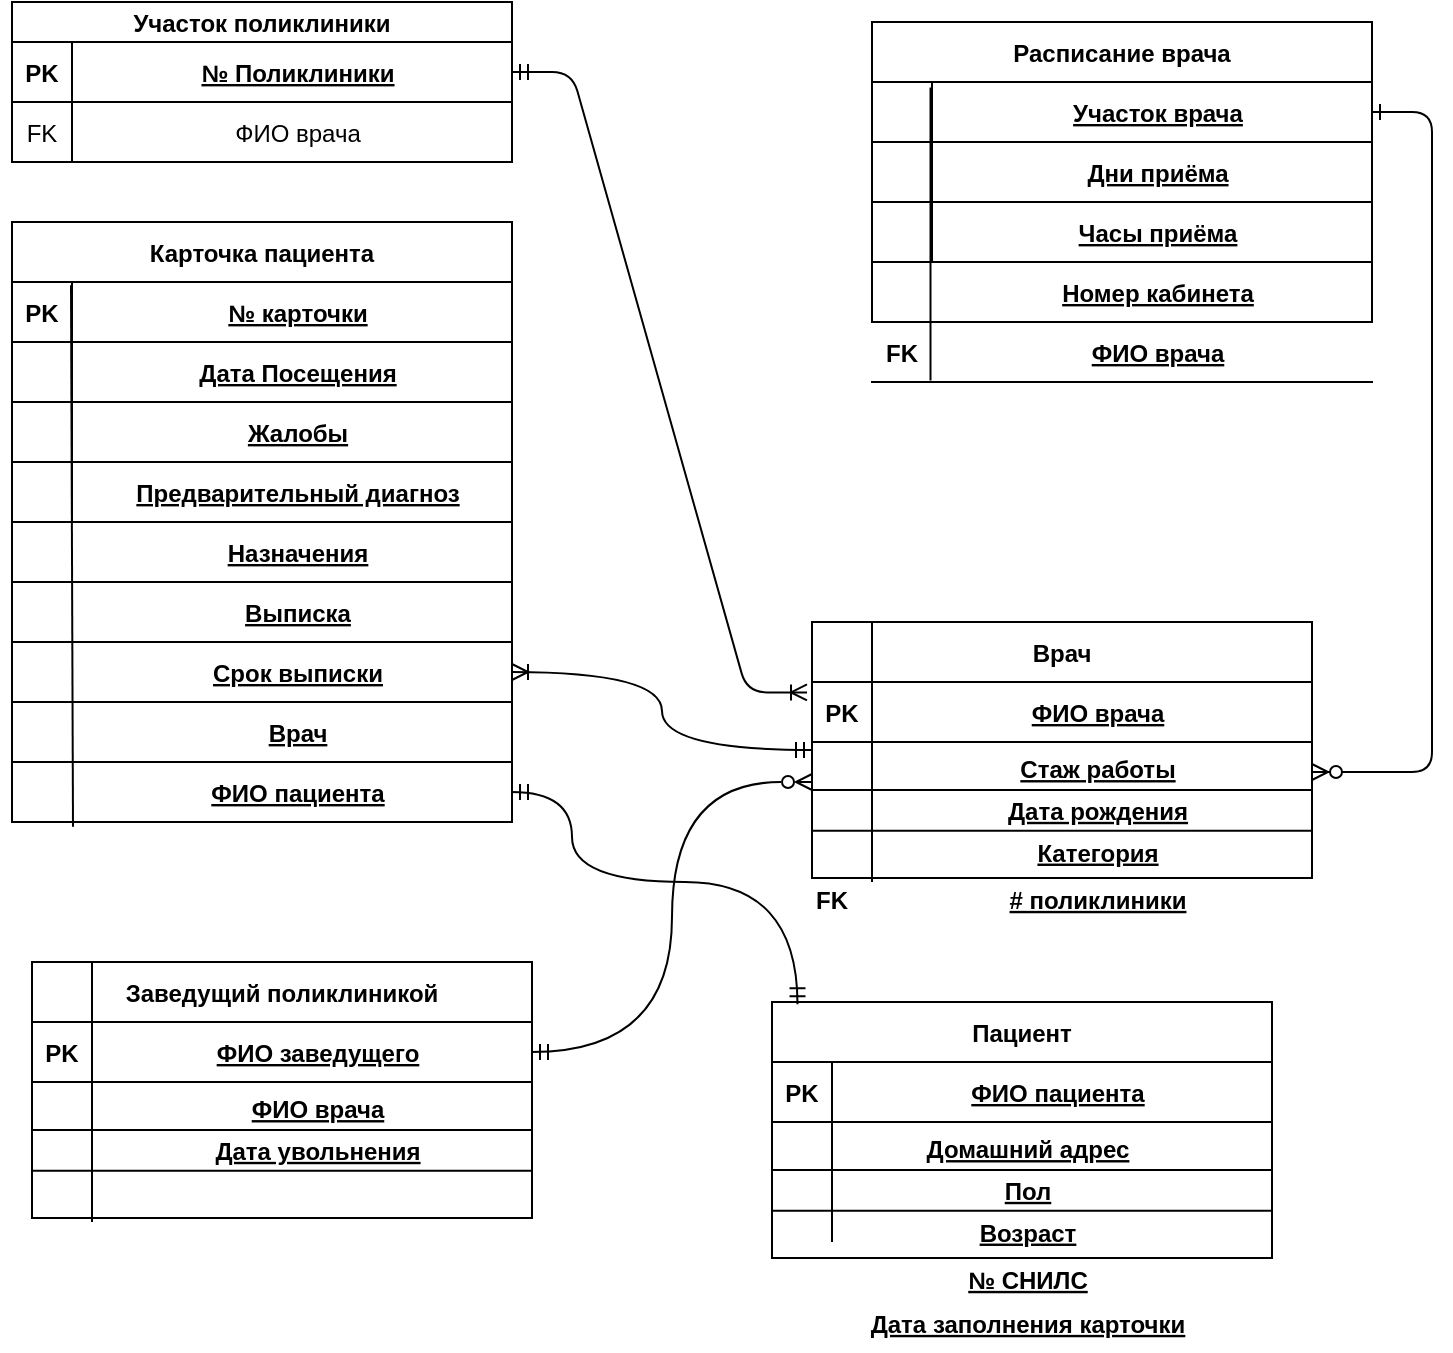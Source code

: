 <mxfile version="22.0.0" type="device">
  <diagram id="R2lEEEUBdFMjLlhIrx00" name="Page-1">
    <mxGraphModel dx="1050" dy="542" grid="1" gridSize="10" guides="1" tooltips="1" connect="1" arrows="1" fold="1" page="1" pageScale="1" pageWidth="850" pageHeight="1100" math="0" shadow="0" extFonts="Permanent Marker^https://fonts.googleapis.com/css?family=Permanent+Marker">
      <root>
        <mxCell id="0" />
        <mxCell id="1" parent="0" />
        <mxCell id="C-vyLk0tnHw3VtMMgP7b-1" value="" style="edgeStyle=entityRelationEdgeStyle;endArrow=ERoneToMany;startArrow=ERmandOne;endFill=0;startFill=0;entryX=-0.01;entryY=0.173;entryDx=0;entryDy=0;entryPerimeter=0;" parent="1" source="C-vyLk0tnHw3VtMMgP7b-24" target="C-vyLk0tnHw3VtMMgP7b-14" edge="1">
          <mxGeometry width="100" height="100" relative="1" as="geometry">
            <mxPoint x="340" y="720" as="sourcePoint" />
            <mxPoint x="440" y="620" as="targetPoint" />
          </mxGeometry>
        </mxCell>
        <mxCell id="C-vyLk0tnHw3VtMMgP7b-12" value="" style="edgeStyle=entityRelationEdgeStyle;endArrow=ERzeroToMany;startArrow=ERone;endFill=1;startFill=0;" parent="1" source="C-vyLk0tnHw3VtMMgP7b-3" target="C-vyLk0tnHw3VtMMgP7b-17" edge="1">
          <mxGeometry width="100" height="100" relative="1" as="geometry">
            <mxPoint x="400" y="180" as="sourcePoint" />
            <mxPoint x="460" y="205" as="targetPoint" />
          </mxGeometry>
        </mxCell>
        <mxCell id="C-vyLk0tnHw3VtMMgP7b-23" value="Участок поликлиники" style="shape=table;startSize=20;container=1;collapsible=1;childLayout=tableLayout;fixedRows=1;rowLines=0;fontStyle=1;align=center;resizeLast=1;" parent="1" vertex="1">
          <mxGeometry x="50" y="40" width="250" height="80" as="geometry" />
        </mxCell>
        <mxCell id="C-vyLk0tnHw3VtMMgP7b-24" value="" style="shape=partialRectangle;collapsible=0;dropTarget=0;pointerEvents=0;fillColor=none;points=[[0,0.5],[1,0.5]];portConstraint=eastwest;top=0;left=0;right=0;bottom=1;" parent="C-vyLk0tnHw3VtMMgP7b-23" vertex="1">
          <mxGeometry y="20" width="250" height="30" as="geometry" />
        </mxCell>
        <mxCell id="C-vyLk0tnHw3VtMMgP7b-25" value="PK" style="shape=partialRectangle;overflow=hidden;connectable=0;fillColor=none;top=0;left=0;bottom=0;right=0;fontStyle=1;" parent="C-vyLk0tnHw3VtMMgP7b-24" vertex="1">
          <mxGeometry width="30" height="30" as="geometry">
            <mxRectangle width="30" height="30" as="alternateBounds" />
          </mxGeometry>
        </mxCell>
        <mxCell id="C-vyLk0tnHw3VtMMgP7b-26" value="№ Поликлиники" style="shape=partialRectangle;overflow=hidden;connectable=0;fillColor=none;top=0;left=0;bottom=0;right=0;align=center;spacingLeft=6;fontStyle=5;" parent="C-vyLk0tnHw3VtMMgP7b-24" vertex="1">
          <mxGeometry x="30" width="220" height="30" as="geometry">
            <mxRectangle width="220" height="30" as="alternateBounds" />
          </mxGeometry>
        </mxCell>
        <mxCell id="C-vyLk0tnHw3VtMMgP7b-27" value="" style="shape=partialRectangle;collapsible=0;dropTarget=0;pointerEvents=0;fillColor=none;points=[[0,0.5],[1,0.5]];portConstraint=eastwest;top=0;left=0;right=0;bottom=0;" parent="C-vyLk0tnHw3VtMMgP7b-23" vertex="1">
          <mxGeometry y="50" width="250" height="30" as="geometry" />
        </mxCell>
        <mxCell id="C-vyLk0tnHw3VtMMgP7b-28" value="FK" style="shape=partialRectangle;overflow=hidden;connectable=0;fillColor=none;top=0;left=0;bottom=0;right=0;" parent="C-vyLk0tnHw3VtMMgP7b-27" vertex="1">
          <mxGeometry width="30" height="30" as="geometry">
            <mxRectangle width="30" height="30" as="alternateBounds" />
          </mxGeometry>
        </mxCell>
        <mxCell id="C-vyLk0tnHw3VtMMgP7b-29" value="ФИО врача" style="shape=partialRectangle;overflow=hidden;connectable=0;fillColor=none;top=0;left=0;bottom=0;right=0;align=center;spacingLeft=6;" parent="C-vyLk0tnHw3VtMMgP7b-27" vertex="1">
          <mxGeometry x="30" width="220" height="30" as="geometry">
            <mxRectangle width="220" height="30" as="alternateBounds" />
          </mxGeometry>
        </mxCell>
        <mxCell id="BYQUXF2dgdxvXV2nVjLv-58" value="" style="group" vertex="1" connectable="0" parent="1">
          <mxGeometry x="50" y="150" width="260" height="530" as="geometry" />
        </mxCell>
        <mxCell id="BYQUXF2dgdxvXV2nVjLv-115" value="" style="group" vertex="1" connectable="0" parent="BYQUXF2dgdxvXV2nVjLv-58">
          <mxGeometry x="10" y="370" width="250" height="160" as="geometry" />
        </mxCell>
        <mxCell id="BYQUXF2dgdxvXV2nVjLv-116" value="" style="group" vertex="1" connectable="0" parent="BYQUXF2dgdxvXV2nVjLv-115">
          <mxGeometry width="250" height="160" as="geometry" />
        </mxCell>
        <mxCell id="BYQUXF2dgdxvXV2nVjLv-117" value="Заведущий поликлиникой" style="shape=table;startSize=30;container=1;collapsible=1;childLayout=tableLayout;fixedRows=1;rowLines=0;fontStyle=1;align=center;resizeLast=1;" vertex="1" parent="BYQUXF2dgdxvXV2nVjLv-116">
          <mxGeometry width="250" height="128" as="geometry" />
        </mxCell>
        <mxCell id="BYQUXF2dgdxvXV2nVjLv-118" value="" style="shape=partialRectangle;collapsible=0;dropTarget=0;pointerEvents=0;fillColor=none;points=[[0,0.5],[1,0.5]];portConstraint=eastwest;top=0;left=0;right=0;bottom=1;" vertex="1" parent="BYQUXF2dgdxvXV2nVjLv-117">
          <mxGeometry y="30" width="250" height="30" as="geometry" />
        </mxCell>
        <mxCell id="BYQUXF2dgdxvXV2nVjLv-119" value="PK" style="shape=partialRectangle;overflow=hidden;connectable=0;fillColor=none;top=0;left=0;bottom=0;right=0;fontStyle=1;" vertex="1" parent="BYQUXF2dgdxvXV2nVjLv-118">
          <mxGeometry width="30" height="30" as="geometry">
            <mxRectangle width="30" height="30" as="alternateBounds" />
          </mxGeometry>
        </mxCell>
        <mxCell id="BYQUXF2dgdxvXV2nVjLv-120" value="ФИО заведущего" style="shape=partialRectangle;overflow=hidden;connectable=0;fillColor=none;top=0;left=0;bottom=0;right=0;align=center;spacingLeft=6;fontStyle=5;" vertex="1" parent="BYQUXF2dgdxvXV2nVjLv-118">
          <mxGeometry x="30" width="220" height="30" as="geometry">
            <mxRectangle width="220" height="30" as="alternateBounds" />
          </mxGeometry>
        </mxCell>
        <mxCell id="BYQUXF2dgdxvXV2nVjLv-121" value="" style="shape=partialRectangle;collapsible=0;dropTarget=0;pointerEvents=0;fillColor=none;points=[[0,0.5],[1,0.5]];portConstraint=eastwest;top=0;left=0;right=0;bottom=0;" vertex="1" parent="BYQUXF2dgdxvXV2nVjLv-117">
          <mxGeometry y="60" width="250" height="30" as="geometry" />
        </mxCell>
        <mxCell id="BYQUXF2dgdxvXV2nVjLv-122" value="" style="shape=partialRectangle;overflow=hidden;connectable=0;fillColor=none;top=0;left=0;bottom=0;right=0;" vertex="1" parent="BYQUXF2dgdxvXV2nVjLv-121">
          <mxGeometry width="30" height="30" as="geometry">
            <mxRectangle width="30" height="30" as="alternateBounds" />
          </mxGeometry>
        </mxCell>
        <mxCell id="BYQUXF2dgdxvXV2nVjLv-123" value="" style="shape=partialRectangle;overflow=hidden;connectable=0;fillColor=none;top=0;left=0;bottom=0;right=0;align=left;spacingLeft=6;" vertex="1" parent="BYQUXF2dgdxvXV2nVjLv-121">
          <mxGeometry x="30" width="220" height="30" as="geometry">
            <mxRectangle width="220" height="30" as="alternateBounds" />
          </mxGeometry>
        </mxCell>
        <mxCell id="BYQUXF2dgdxvXV2nVjLv-124" value="" style="shape=partialRectangle;collapsible=0;dropTarget=0;pointerEvents=0;fillColor=none;points=[[0,0.5],[1,0.5]];portConstraint=eastwest;top=0;left=0;right=0;bottom=0;" vertex="1" parent="BYQUXF2dgdxvXV2nVjLv-117">
          <mxGeometry y="90" width="250" height="30" as="geometry" />
        </mxCell>
        <mxCell id="BYQUXF2dgdxvXV2nVjLv-125" value="" style="shape=partialRectangle;overflow=hidden;connectable=0;fillColor=none;top=0;left=0;bottom=0;right=0;" vertex="1" parent="BYQUXF2dgdxvXV2nVjLv-124">
          <mxGeometry width="30" height="30" as="geometry">
            <mxRectangle width="30" height="30" as="alternateBounds" />
          </mxGeometry>
        </mxCell>
        <mxCell id="BYQUXF2dgdxvXV2nVjLv-126" value="" style="shape=partialRectangle;overflow=hidden;connectable=0;fillColor=none;top=0;left=0;bottom=0;right=0;align=left;spacingLeft=6;" vertex="1" parent="BYQUXF2dgdxvXV2nVjLv-124">
          <mxGeometry x="30" width="220" height="30" as="geometry">
            <mxRectangle width="220" height="30" as="alternateBounds" />
          </mxGeometry>
        </mxCell>
        <mxCell id="BYQUXF2dgdxvXV2nVjLv-127" value="" style="shape=partialRectangle;collapsible=0;dropTarget=0;pointerEvents=0;fillColor=none;points=[[0,0.5],[1,0.5]];portConstraint=eastwest;top=0;left=0;right=0;bottom=1;" vertex="1" parent="BYQUXF2dgdxvXV2nVjLv-116">
          <mxGeometry y="62.609" width="250" height="21.333" as="geometry" />
        </mxCell>
        <mxCell id="BYQUXF2dgdxvXV2nVjLv-128" value="" style="shape=partialRectangle;overflow=hidden;connectable=0;fillColor=none;top=0;left=0;bottom=0;right=0;fontStyle=1;" vertex="1" parent="BYQUXF2dgdxvXV2nVjLv-127">
          <mxGeometry width="30" height="21.333" as="geometry">
            <mxRectangle width="30" height="30" as="alternateBounds" />
          </mxGeometry>
        </mxCell>
        <mxCell id="BYQUXF2dgdxvXV2nVjLv-129" value="ФИО врача" style="shape=partialRectangle;overflow=hidden;connectable=0;fillColor=none;top=0;left=0;bottom=0;right=0;align=center;spacingLeft=6;fontStyle=5;" vertex="1" parent="BYQUXF2dgdxvXV2nVjLv-127">
          <mxGeometry x="30" width="220" height="20.87" as="geometry">
            <mxRectangle width="220" height="30" as="alternateBounds" />
          </mxGeometry>
        </mxCell>
        <mxCell id="BYQUXF2dgdxvXV2nVjLv-131" value="" style="shape=partialRectangle;collapsible=0;dropTarget=0;pointerEvents=0;fillColor=none;points=[[0,0.5],[1,0.5]];portConstraint=eastwest;top=0;left=0;right=0;bottom=1;" vertex="1" parent="BYQUXF2dgdxvXV2nVjLv-116">
          <mxGeometry y="83.478" width="250" height="20.87" as="geometry" />
        </mxCell>
        <mxCell id="BYQUXF2dgdxvXV2nVjLv-132" value="" style="shape=partialRectangle;overflow=hidden;connectable=0;fillColor=none;top=0;left=0;bottom=0;right=0;fontStyle=1;" vertex="1" parent="BYQUXF2dgdxvXV2nVjLv-131">
          <mxGeometry width="30" height="20.87" as="geometry">
            <mxRectangle width="30" height="30" as="alternateBounds" />
          </mxGeometry>
        </mxCell>
        <mxCell id="BYQUXF2dgdxvXV2nVjLv-133" value="Дата увольнения" style="shape=partialRectangle;overflow=hidden;connectable=0;fillColor=none;top=0;left=0;bottom=0;right=0;align=center;spacingLeft=6;fontStyle=5;" vertex="1" parent="BYQUXF2dgdxvXV2nVjLv-131">
          <mxGeometry x="30" width="220" height="20.87" as="geometry">
            <mxRectangle width="220" height="30" as="alternateBounds" />
          </mxGeometry>
        </mxCell>
        <mxCell id="BYQUXF2dgdxvXV2nVjLv-134" value="" style="shape=partialRectangle;overflow=hidden;connectable=0;fillColor=none;top=0;left=0;bottom=0;right=0;fontStyle=1;" vertex="1" parent="BYQUXF2dgdxvXV2nVjLv-116">
          <mxGeometry y="107.13" width="20" height="20.87" as="geometry">
            <mxRectangle width="30" height="30" as="alternateBounds" />
          </mxGeometry>
        </mxCell>
        <mxCell id="BYQUXF2dgdxvXV2nVjLv-135" value="" style="endArrow=none;html=1;rounded=0;fontFamily=Helvetica;fontSize=12;fontColor=default;" edge="1" parent="BYQUXF2dgdxvXV2nVjLv-115">
          <mxGeometry width="50" height="50" relative="1" as="geometry">
            <mxPoint x="30" y="130" as="sourcePoint" />
            <mxPoint x="30" as="targetPoint" />
          </mxGeometry>
        </mxCell>
        <mxCell id="BYQUXF2dgdxvXV2nVjLv-177" value="" style="group" vertex="1" connectable="0" parent="BYQUXF2dgdxvXV2nVjLv-58">
          <mxGeometry width="250" height="300" as="geometry" />
        </mxCell>
        <mxCell id="BYQUXF2dgdxvXV2nVjLv-1" value="Карточка пациента" style="shape=table;startSize=30;container=1;collapsible=1;childLayout=tableLayout;fixedRows=1;rowLines=0;fontStyle=1;align=center;resizeLast=1;" vertex="1" parent="BYQUXF2dgdxvXV2nVjLv-177">
          <mxGeometry width="250" height="300" as="geometry" />
        </mxCell>
        <mxCell id="BYQUXF2dgdxvXV2nVjLv-2" value="" style="shape=partialRectangle;collapsible=0;dropTarget=0;pointerEvents=0;fillColor=none;points=[[0,0.5],[1,0.5]];portConstraint=eastwest;top=0;left=0;right=0;bottom=1;" vertex="1" parent="BYQUXF2dgdxvXV2nVjLv-1">
          <mxGeometry y="30" width="250" height="30" as="geometry" />
        </mxCell>
        <mxCell id="BYQUXF2dgdxvXV2nVjLv-3" value="PK" style="shape=partialRectangle;overflow=hidden;connectable=0;fillColor=none;top=0;left=0;bottom=0;right=0;fontStyle=1;" vertex="1" parent="BYQUXF2dgdxvXV2nVjLv-2">
          <mxGeometry width="30" height="30" as="geometry">
            <mxRectangle width="30" height="30" as="alternateBounds" />
          </mxGeometry>
        </mxCell>
        <mxCell id="BYQUXF2dgdxvXV2nVjLv-4" value="№ карточки" style="shape=partialRectangle;overflow=hidden;connectable=0;fillColor=none;top=0;left=0;bottom=0;right=0;align=center;spacingLeft=6;fontStyle=5;" vertex="1" parent="BYQUXF2dgdxvXV2nVjLv-2">
          <mxGeometry x="30" width="220" height="30" as="geometry">
            <mxRectangle width="220" height="30" as="alternateBounds" />
          </mxGeometry>
        </mxCell>
        <mxCell id="BYQUXF2dgdxvXV2nVjLv-5" value="" style="shape=partialRectangle;collapsible=0;dropTarget=0;pointerEvents=0;fillColor=none;points=[[0,0.5],[1,0.5]];portConstraint=eastwest;top=0;left=0;right=0;bottom=0;" vertex="1" parent="BYQUXF2dgdxvXV2nVjLv-1">
          <mxGeometry y="60" width="250" height="30" as="geometry" />
        </mxCell>
        <mxCell id="BYQUXF2dgdxvXV2nVjLv-6" value="" style="shape=partialRectangle;overflow=hidden;connectable=0;fillColor=none;top=0;left=0;bottom=0;right=0;" vertex="1" parent="BYQUXF2dgdxvXV2nVjLv-5">
          <mxGeometry width="30" height="30" as="geometry">
            <mxRectangle width="30" height="30" as="alternateBounds" />
          </mxGeometry>
        </mxCell>
        <mxCell id="BYQUXF2dgdxvXV2nVjLv-7" value="" style="shape=partialRectangle;overflow=hidden;connectable=0;fillColor=none;top=0;left=0;bottom=0;right=0;align=left;spacingLeft=6;" vertex="1" parent="BYQUXF2dgdxvXV2nVjLv-5">
          <mxGeometry x="30" width="220" height="30" as="geometry">
            <mxRectangle width="220" height="30" as="alternateBounds" />
          </mxGeometry>
        </mxCell>
        <mxCell id="BYQUXF2dgdxvXV2nVjLv-111" value="" style="shape=partialRectangle;collapsible=0;dropTarget=0;pointerEvents=0;fillColor=none;points=[[0,0.5],[1,0.5]];portConstraint=eastwest;top=0;left=0;right=0;bottom=0;" vertex="1" parent="BYQUXF2dgdxvXV2nVjLv-1">
          <mxGeometry y="90" width="250" height="30" as="geometry" />
        </mxCell>
        <mxCell id="BYQUXF2dgdxvXV2nVjLv-112" value="" style="shape=partialRectangle;overflow=hidden;connectable=0;fillColor=none;top=0;left=0;bottom=0;right=0;" vertex="1" parent="BYQUXF2dgdxvXV2nVjLv-111">
          <mxGeometry width="30" height="30" as="geometry">
            <mxRectangle width="30" height="30" as="alternateBounds" />
          </mxGeometry>
        </mxCell>
        <mxCell id="BYQUXF2dgdxvXV2nVjLv-113" value="" style="shape=partialRectangle;overflow=hidden;connectable=0;fillColor=none;top=0;left=0;bottom=0;right=0;align=left;spacingLeft=6;" vertex="1" parent="BYQUXF2dgdxvXV2nVjLv-111">
          <mxGeometry x="30" width="220" height="30" as="geometry">
            <mxRectangle width="220" height="30" as="alternateBounds" />
          </mxGeometry>
        </mxCell>
        <mxCell id="BYQUXF2dgdxvXV2nVjLv-8" value="" style="shape=partialRectangle;collapsible=0;dropTarget=0;pointerEvents=0;fillColor=none;points=[[0,0.5],[1,0.5]];portConstraint=eastwest;top=0;left=0;right=0;bottom=0;" vertex="1" parent="BYQUXF2dgdxvXV2nVjLv-1">
          <mxGeometry y="120" width="250" height="30" as="geometry" />
        </mxCell>
        <mxCell id="BYQUXF2dgdxvXV2nVjLv-9" value="" style="shape=partialRectangle;overflow=hidden;connectable=0;fillColor=none;top=0;left=0;bottom=0;right=0;" vertex="1" parent="BYQUXF2dgdxvXV2nVjLv-8">
          <mxGeometry width="30" height="30" as="geometry">
            <mxRectangle width="30" height="30" as="alternateBounds" />
          </mxGeometry>
        </mxCell>
        <mxCell id="BYQUXF2dgdxvXV2nVjLv-10" value="" style="shape=partialRectangle;overflow=hidden;connectable=0;fillColor=none;top=0;left=0;bottom=0;right=0;align=left;spacingLeft=6;" vertex="1" parent="BYQUXF2dgdxvXV2nVjLv-8">
          <mxGeometry x="30" width="220" height="30" as="geometry">
            <mxRectangle width="220" height="30" as="alternateBounds" />
          </mxGeometry>
        </mxCell>
        <mxCell id="BYQUXF2dgdxvXV2nVjLv-13" value="" style="shape=partialRectangle;collapsible=0;dropTarget=0;pointerEvents=0;fillColor=none;points=[[0,0.5],[1,0.5]];portConstraint=eastwest;top=0;left=0;right=0;bottom=1;" vertex="1" parent="BYQUXF2dgdxvXV2nVjLv-177">
          <mxGeometry y="60" width="250" height="30" as="geometry" />
        </mxCell>
        <mxCell id="BYQUXF2dgdxvXV2nVjLv-14" value="" style="shape=partialRectangle;overflow=hidden;connectable=0;fillColor=none;top=0;left=0;bottom=0;right=0;fontStyle=1;" vertex="1" parent="BYQUXF2dgdxvXV2nVjLv-13">
          <mxGeometry width="30" height="30" as="geometry">
            <mxRectangle width="30" height="30" as="alternateBounds" />
          </mxGeometry>
        </mxCell>
        <mxCell id="BYQUXF2dgdxvXV2nVjLv-15" value="Дата Посещения" style="shape=partialRectangle;overflow=hidden;connectable=0;fillColor=none;top=0;left=0;bottom=0;right=0;align=center;spacingLeft=6;fontStyle=5;" vertex="1" parent="BYQUXF2dgdxvXV2nVjLv-13">
          <mxGeometry x="30" width="220" height="30" as="geometry">
            <mxRectangle width="220" height="30" as="alternateBounds" />
          </mxGeometry>
        </mxCell>
        <mxCell id="BYQUXF2dgdxvXV2nVjLv-16" value="" style="shape=partialRectangle;collapsible=0;dropTarget=0;pointerEvents=0;fillColor=none;points=[[0,0.5],[1,0.5]];portConstraint=eastwest;top=0;left=0;right=0;bottom=1;" vertex="1" parent="BYQUXF2dgdxvXV2nVjLv-177">
          <mxGeometry y="90" width="250" height="30" as="geometry" />
        </mxCell>
        <mxCell id="BYQUXF2dgdxvXV2nVjLv-17" value="" style="shape=partialRectangle;overflow=hidden;connectable=0;fillColor=none;top=0;left=0;bottom=0;right=0;fontStyle=1;" vertex="1" parent="BYQUXF2dgdxvXV2nVjLv-16">
          <mxGeometry width="30" height="30" as="geometry">
            <mxRectangle width="30" height="30" as="alternateBounds" />
          </mxGeometry>
        </mxCell>
        <mxCell id="BYQUXF2dgdxvXV2nVjLv-18" value="Жалобы" style="shape=partialRectangle;overflow=hidden;connectable=0;fillColor=none;top=0;left=0;bottom=0;right=0;align=center;spacingLeft=6;fontStyle=5;" vertex="1" parent="BYQUXF2dgdxvXV2nVjLv-16">
          <mxGeometry x="30" width="220" height="30" as="geometry">
            <mxRectangle width="220" height="30" as="alternateBounds" />
          </mxGeometry>
        </mxCell>
        <mxCell id="BYQUXF2dgdxvXV2nVjLv-19" value="" style="shape=partialRectangle;collapsible=0;dropTarget=0;pointerEvents=0;fillColor=none;points=[[0,0.5],[1,0.5]];portConstraint=eastwest;top=0;left=0;right=0;bottom=1;" vertex="1" parent="BYQUXF2dgdxvXV2nVjLv-177">
          <mxGeometry y="120" width="250" height="30" as="geometry" />
        </mxCell>
        <mxCell id="BYQUXF2dgdxvXV2nVjLv-20" value="" style="shape=partialRectangle;overflow=hidden;connectable=0;fillColor=none;top=0;left=0;bottom=0;right=0;fontStyle=1;shadow=0;strokeWidth=12;noLabel=0;perimeterSpacing=6;" vertex="1" parent="BYQUXF2dgdxvXV2nVjLv-19">
          <mxGeometry width="30" height="30" as="geometry">
            <mxRectangle width="30" height="30" as="alternateBounds" />
          </mxGeometry>
        </mxCell>
        <mxCell id="BYQUXF2dgdxvXV2nVjLv-21" value="Предварительный диагноз" style="shape=partialRectangle;overflow=hidden;connectable=0;fillColor=none;top=0;left=0;bottom=0;right=0;align=center;spacingLeft=6;fontStyle=5;" vertex="1" parent="BYQUXF2dgdxvXV2nVjLv-19">
          <mxGeometry x="30" width="220" height="30" as="geometry">
            <mxRectangle width="220" height="30" as="alternateBounds" />
          </mxGeometry>
        </mxCell>
        <mxCell id="BYQUXF2dgdxvXV2nVjLv-22" value="" style="shape=partialRectangle;collapsible=0;dropTarget=0;pointerEvents=0;fillColor=none;points=[[0,0.5],[1,0.5]];portConstraint=eastwest;top=0;left=0;right=0;bottom=1;" vertex="1" parent="BYQUXF2dgdxvXV2nVjLv-177">
          <mxGeometry y="150" width="250" height="30" as="geometry" />
        </mxCell>
        <mxCell id="BYQUXF2dgdxvXV2nVjLv-23" value="" style="shape=partialRectangle;overflow=hidden;connectable=0;fillColor=none;top=0;left=0;bottom=0;right=0;fontStyle=1;" vertex="1" parent="BYQUXF2dgdxvXV2nVjLv-22">
          <mxGeometry width="30" height="30" as="geometry">
            <mxRectangle width="30" height="30" as="alternateBounds" />
          </mxGeometry>
        </mxCell>
        <mxCell id="BYQUXF2dgdxvXV2nVjLv-24" value="Назначения" style="shape=partialRectangle;overflow=hidden;connectable=0;fillColor=none;top=0;left=0;bottom=0;right=0;align=center;spacingLeft=6;fontStyle=5;" vertex="1" parent="BYQUXF2dgdxvXV2nVjLv-22">
          <mxGeometry x="30" width="220" height="30" as="geometry">
            <mxRectangle width="220" height="30" as="alternateBounds" />
          </mxGeometry>
        </mxCell>
        <mxCell id="BYQUXF2dgdxvXV2nVjLv-25" value="" style="shape=partialRectangle;collapsible=0;dropTarget=0;pointerEvents=0;fillColor=none;points=[[0,0.5],[1,0.5]];portConstraint=eastwest;top=0;left=0;right=0;bottom=1;" vertex="1" parent="BYQUXF2dgdxvXV2nVjLv-177">
          <mxGeometry y="180" width="250" height="30" as="geometry" />
        </mxCell>
        <mxCell id="BYQUXF2dgdxvXV2nVjLv-26" value="" style="shape=partialRectangle;overflow=hidden;connectable=0;fillColor=none;top=0;left=0;bottom=0;right=0;fontStyle=1;" vertex="1" parent="BYQUXF2dgdxvXV2nVjLv-25">
          <mxGeometry width="30" height="30" as="geometry">
            <mxRectangle width="30" height="30" as="alternateBounds" />
          </mxGeometry>
        </mxCell>
        <mxCell id="BYQUXF2dgdxvXV2nVjLv-27" value="Выписка" style="shape=partialRectangle;overflow=hidden;connectable=0;fillColor=none;top=0;left=0;bottom=0;right=0;align=center;spacingLeft=6;fontStyle=5;" vertex="1" parent="BYQUXF2dgdxvXV2nVjLv-25">
          <mxGeometry x="30" width="220" height="30" as="geometry">
            <mxRectangle width="220" height="30" as="alternateBounds" />
          </mxGeometry>
        </mxCell>
        <mxCell id="BYQUXF2dgdxvXV2nVjLv-28" value="" style="shape=partialRectangle;collapsible=0;dropTarget=0;pointerEvents=0;fillColor=none;points=[[0,0.5],[1,0.5]];portConstraint=eastwest;top=0;left=0;right=0;bottom=1;" vertex="1" parent="BYQUXF2dgdxvXV2nVjLv-177">
          <mxGeometry y="210" width="250" height="30" as="geometry" />
        </mxCell>
        <mxCell id="BYQUXF2dgdxvXV2nVjLv-29" value="" style="shape=partialRectangle;overflow=hidden;connectable=0;fillColor=none;top=0;left=0;bottom=0;right=0;fontStyle=1;" vertex="1" parent="BYQUXF2dgdxvXV2nVjLv-28">
          <mxGeometry width="30" height="30" as="geometry">
            <mxRectangle width="30" height="30" as="alternateBounds" />
          </mxGeometry>
        </mxCell>
        <mxCell id="BYQUXF2dgdxvXV2nVjLv-30" value="Срок выписки" style="shape=partialRectangle;overflow=hidden;connectable=0;fillColor=none;top=0;left=0;bottom=0;right=0;align=center;spacingLeft=6;fontStyle=5;" vertex="1" parent="BYQUXF2dgdxvXV2nVjLv-28">
          <mxGeometry x="30" width="220" height="30" as="geometry">
            <mxRectangle width="220" height="30" as="alternateBounds" />
          </mxGeometry>
        </mxCell>
        <mxCell id="BYQUXF2dgdxvXV2nVjLv-31" value="" style="shape=partialRectangle;collapsible=0;dropTarget=0;pointerEvents=0;fillColor=none;points=[[0,0.5],[1,0.5]];portConstraint=eastwest;top=0;left=0;right=0;bottom=1;" vertex="1" parent="BYQUXF2dgdxvXV2nVjLv-177">
          <mxGeometry y="240" width="250" height="30" as="geometry" />
        </mxCell>
        <mxCell id="BYQUXF2dgdxvXV2nVjLv-32" value="" style="shape=partialRectangle;overflow=hidden;connectable=0;fillColor=none;top=0;left=0;bottom=0;right=0;fontStyle=1;" vertex="1" parent="BYQUXF2dgdxvXV2nVjLv-31">
          <mxGeometry width="30" height="30" as="geometry">
            <mxRectangle width="30" height="30" as="alternateBounds" />
          </mxGeometry>
        </mxCell>
        <mxCell id="BYQUXF2dgdxvXV2nVjLv-33" value="Врач" style="shape=partialRectangle;overflow=hidden;connectable=0;fillColor=none;top=0;left=0;bottom=0;right=0;align=center;spacingLeft=6;fontStyle=5;" vertex="1" parent="BYQUXF2dgdxvXV2nVjLv-31">
          <mxGeometry x="30" width="220" height="30" as="geometry">
            <mxRectangle width="220" height="30" as="alternateBounds" />
          </mxGeometry>
        </mxCell>
        <mxCell id="BYQUXF2dgdxvXV2nVjLv-36" value="" style="endArrow=none;html=1;rounded=0;fontFamily=Helvetica;fontSize=12;fontColor=default;entryX=0.118;entryY=0.053;entryDx=0;entryDy=0;entryPerimeter=0;exitX=0.122;exitY=1.08;exitDx=0;exitDy=0;exitPerimeter=0;" edge="1" parent="BYQUXF2dgdxvXV2nVjLv-177" source="BYQUXF2dgdxvXV2nVjLv-40" target="BYQUXF2dgdxvXV2nVjLv-2">
          <mxGeometry width="50" height="50" relative="1" as="geometry">
            <mxPoint x="31.25" y="451.59" as="sourcePoint" />
            <mxPoint x="370" y="30" as="targetPoint" />
          </mxGeometry>
        </mxCell>
        <mxCell id="BYQUXF2dgdxvXV2nVjLv-40" value="" style="shape=partialRectangle;collapsible=0;dropTarget=0;pointerEvents=0;fillColor=none;points=[[0,0.5],[1,0.5]];portConstraint=eastwest;top=0;left=0;right=0;bottom=1;" vertex="1" parent="BYQUXF2dgdxvXV2nVjLv-177">
          <mxGeometry y="270" width="250" height="30" as="geometry" />
        </mxCell>
        <mxCell id="BYQUXF2dgdxvXV2nVjLv-41" value="" style="shape=partialRectangle;overflow=hidden;connectable=0;fillColor=none;top=0;left=0;bottom=0;right=0;fontStyle=1;" vertex="1" parent="BYQUXF2dgdxvXV2nVjLv-40">
          <mxGeometry width="30" height="30" as="geometry">
            <mxRectangle width="30" height="30" as="alternateBounds" />
          </mxGeometry>
        </mxCell>
        <mxCell id="BYQUXF2dgdxvXV2nVjLv-42" value="ФИО пациента" style="shape=partialRectangle;overflow=hidden;connectable=0;fillColor=none;top=0;left=0;bottom=0;right=0;align=center;spacingLeft=6;fontStyle=5;" vertex="1" parent="BYQUXF2dgdxvXV2nVjLv-40">
          <mxGeometry x="30" width="220" height="30" as="geometry">
            <mxRectangle width="220" height="30" as="alternateBounds" />
          </mxGeometry>
        </mxCell>
        <mxCell id="BYQUXF2dgdxvXV2nVjLv-80" value="" style="group" vertex="1" connectable="0" parent="1">
          <mxGeometry x="450" y="350" width="250" height="160" as="geometry" />
        </mxCell>
        <mxCell id="BYQUXF2dgdxvXV2nVjLv-65" value="" style="group" vertex="1" connectable="0" parent="BYQUXF2dgdxvXV2nVjLv-80">
          <mxGeometry width="250" height="160" as="geometry" />
        </mxCell>
        <mxCell id="C-vyLk0tnHw3VtMMgP7b-13" value="Врач" style="shape=table;startSize=30;container=1;collapsible=1;childLayout=tableLayout;fixedRows=1;rowLines=0;fontStyle=1;align=center;resizeLast=1;" parent="BYQUXF2dgdxvXV2nVjLv-65" vertex="1">
          <mxGeometry width="250" height="128" as="geometry" />
        </mxCell>
        <mxCell id="C-vyLk0tnHw3VtMMgP7b-14" value="" style="shape=partialRectangle;collapsible=0;dropTarget=0;pointerEvents=0;fillColor=none;points=[[0,0.5],[1,0.5]];portConstraint=eastwest;top=0;left=0;right=0;bottom=1;" parent="C-vyLk0tnHw3VtMMgP7b-13" vertex="1">
          <mxGeometry y="30" width="250" height="30" as="geometry" />
        </mxCell>
        <mxCell id="C-vyLk0tnHw3VtMMgP7b-15" value="PK" style="shape=partialRectangle;overflow=hidden;connectable=0;fillColor=none;top=0;left=0;bottom=0;right=0;fontStyle=1;" parent="C-vyLk0tnHw3VtMMgP7b-14" vertex="1">
          <mxGeometry width="30" height="30" as="geometry">
            <mxRectangle width="30" height="30" as="alternateBounds" />
          </mxGeometry>
        </mxCell>
        <mxCell id="C-vyLk0tnHw3VtMMgP7b-16" value="ФИО врача" style="shape=partialRectangle;overflow=hidden;connectable=0;fillColor=none;top=0;left=0;bottom=0;right=0;align=center;spacingLeft=6;fontStyle=5;" parent="C-vyLk0tnHw3VtMMgP7b-14" vertex="1">
          <mxGeometry x="30" width="220" height="30" as="geometry">
            <mxRectangle width="220" height="30" as="alternateBounds" />
          </mxGeometry>
        </mxCell>
        <mxCell id="C-vyLk0tnHw3VtMMgP7b-17" value="" style="shape=partialRectangle;collapsible=0;dropTarget=0;pointerEvents=0;fillColor=none;points=[[0,0.5],[1,0.5]];portConstraint=eastwest;top=0;left=0;right=0;bottom=0;" parent="C-vyLk0tnHw3VtMMgP7b-13" vertex="1">
          <mxGeometry y="60" width="250" height="30" as="geometry" />
        </mxCell>
        <mxCell id="C-vyLk0tnHw3VtMMgP7b-18" value="" style="shape=partialRectangle;overflow=hidden;connectable=0;fillColor=none;top=0;left=0;bottom=0;right=0;" parent="C-vyLk0tnHw3VtMMgP7b-17" vertex="1">
          <mxGeometry width="30" height="30" as="geometry">
            <mxRectangle width="30" height="30" as="alternateBounds" />
          </mxGeometry>
        </mxCell>
        <mxCell id="C-vyLk0tnHw3VtMMgP7b-19" value="" style="shape=partialRectangle;overflow=hidden;connectable=0;fillColor=none;top=0;left=0;bottom=0;right=0;align=left;spacingLeft=6;" parent="C-vyLk0tnHw3VtMMgP7b-17" vertex="1">
          <mxGeometry x="30" width="220" height="30" as="geometry">
            <mxRectangle width="220" height="30" as="alternateBounds" />
          </mxGeometry>
        </mxCell>
        <mxCell id="C-vyLk0tnHw3VtMMgP7b-20" value="" style="shape=partialRectangle;collapsible=0;dropTarget=0;pointerEvents=0;fillColor=none;points=[[0,0.5],[1,0.5]];portConstraint=eastwest;top=0;left=0;right=0;bottom=0;" parent="C-vyLk0tnHw3VtMMgP7b-13" vertex="1">
          <mxGeometry y="90" width="250" height="30" as="geometry" />
        </mxCell>
        <mxCell id="C-vyLk0tnHw3VtMMgP7b-21" value="" style="shape=partialRectangle;overflow=hidden;connectable=0;fillColor=none;top=0;left=0;bottom=0;right=0;" parent="C-vyLk0tnHw3VtMMgP7b-20" vertex="1">
          <mxGeometry width="30" height="30" as="geometry">
            <mxRectangle width="30" height="30" as="alternateBounds" />
          </mxGeometry>
        </mxCell>
        <mxCell id="C-vyLk0tnHw3VtMMgP7b-22" value="" style="shape=partialRectangle;overflow=hidden;connectable=0;fillColor=none;top=0;left=0;bottom=0;right=0;align=left;spacingLeft=6;" parent="C-vyLk0tnHw3VtMMgP7b-20" vertex="1">
          <mxGeometry x="30" width="220" height="30" as="geometry">
            <mxRectangle width="220" height="30" as="alternateBounds" />
          </mxGeometry>
        </mxCell>
        <mxCell id="BYQUXF2dgdxvXV2nVjLv-69" value="" style="shape=partialRectangle;collapsible=0;dropTarget=0;pointerEvents=0;fillColor=none;points=[[0,0.5],[1,0.5]];portConstraint=eastwest;top=0;left=0;right=0;bottom=1;" vertex="1" parent="BYQUXF2dgdxvXV2nVjLv-65">
          <mxGeometry y="62.609" width="250" height="21.333" as="geometry" />
        </mxCell>
        <mxCell id="BYQUXF2dgdxvXV2nVjLv-70" value="" style="shape=partialRectangle;overflow=hidden;connectable=0;fillColor=none;top=0;left=0;bottom=0;right=0;fontStyle=1;" vertex="1" parent="BYQUXF2dgdxvXV2nVjLv-69">
          <mxGeometry width="30" height="21.333" as="geometry">
            <mxRectangle width="30" height="30" as="alternateBounds" />
          </mxGeometry>
        </mxCell>
        <mxCell id="BYQUXF2dgdxvXV2nVjLv-71" value="Стаж работы" style="shape=partialRectangle;overflow=hidden;connectable=0;fillColor=none;top=0;left=0;bottom=0;right=0;align=center;spacingLeft=6;fontStyle=5;" vertex="1" parent="BYQUXF2dgdxvXV2nVjLv-69">
          <mxGeometry x="30" width="220" height="20.87" as="geometry">
            <mxRectangle width="220" height="30" as="alternateBounds" />
          </mxGeometry>
        </mxCell>
        <mxCell id="BYQUXF2dgdxvXV2nVjLv-39" value="Категория" style="shape=partialRectangle;overflow=hidden;connectable=0;fillColor=none;top=0;left=0;bottom=0;right=0;align=center;spacingLeft=6;fontStyle=5;" vertex="1" parent="BYQUXF2dgdxvXV2nVjLv-65">
          <mxGeometry x="30" y="104.352" width="220" height="20.87" as="geometry">
            <mxRectangle width="220" height="30" as="alternateBounds" />
          </mxGeometry>
        </mxCell>
        <mxCell id="BYQUXF2dgdxvXV2nVjLv-72" value="" style="shape=partialRectangle;collapsible=0;dropTarget=0;pointerEvents=0;fillColor=none;points=[[0,0.5],[1,0.5]];portConstraint=eastwest;top=0;left=0;right=0;bottom=1;" vertex="1" parent="BYQUXF2dgdxvXV2nVjLv-65">
          <mxGeometry y="83.478" width="250" height="20.87" as="geometry" />
        </mxCell>
        <mxCell id="BYQUXF2dgdxvXV2nVjLv-73" value="" style="shape=partialRectangle;overflow=hidden;connectable=0;fillColor=none;top=0;left=0;bottom=0;right=0;fontStyle=1;" vertex="1" parent="BYQUXF2dgdxvXV2nVjLv-72">
          <mxGeometry width="30" height="20.87" as="geometry">
            <mxRectangle width="30" height="30" as="alternateBounds" />
          </mxGeometry>
        </mxCell>
        <mxCell id="BYQUXF2dgdxvXV2nVjLv-74" value="Дата рождения" style="shape=partialRectangle;overflow=hidden;connectable=0;fillColor=none;top=0;left=0;bottom=0;right=0;align=center;spacingLeft=6;fontStyle=5;" vertex="1" parent="BYQUXF2dgdxvXV2nVjLv-72">
          <mxGeometry x="30" width="220" height="20.87" as="geometry">
            <mxRectangle width="220" height="30" as="alternateBounds" />
          </mxGeometry>
        </mxCell>
        <mxCell id="BYQUXF2dgdxvXV2nVjLv-76" value="" style="shape=partialRectangle;overflow=hidden;connectable=0;fillColor=none;top=0;left=0;bottom=0;right=0;fontStyle=1;" vertex="1" parent="BYQUXF2dgdxvXV2nVjLv-65">
          <mxGeometry y="107.13" width="20" height="20.87" as="geometry">
            <mxRectangle width="30" height="30" as="alternateBounds" />
          </mxGeometry>
        </mxCell>
        <mxCell id="BYQUXF2dgdxvXV2nVjLv-182" value="# поликлиники" style="shape=partialRectangle;overflow=hidden;connectable=0;fillColor=none;top=0;left=0;bottom=0;right=0;align=center;spacingLeft=6;fontStyle=5;" vertex="1" parent="BYQUXF2dgdxvXV2nVjLv-65">
          <mxGeometry x="30" y="128.002" width="220" height="20.87" as="geometry">
            <mxRectangle width="220" height="30" as="alternateBounds" />
          </mxGeometry>
        </mxCell>
        <mxCell id="BYQUXF2dgdxvXV2nVjLv-185" value="FK" style="shape=partialRectangle;overflow=hidden;connectable=0;fillColor=none;top=0;left=0;bottom=0;right=0;fontStyle=1;" vertex="1" parent="BYQUXF2dgdxvXV2nVjLv-65">
          <mxGeometry y="128" width="20" height="20.87" as="geometry">
            <mxRectangle width="30" height="30" as="alternateBounds" />
          </mxGeometry>
        </mxCell>
        <mxCell id="BYQUXF2dgdxvXV2nVjLv-79" value="" style="endArrow=none;html=1;rounded=0;fontFamily=Helvetica;fontSize=12;fontColor=default;" edge="1" parent="BYQUXF2dgdxvXV2nVjLv-80">
          <mxGeometry width="50" height="50" relative="1" as="geometry">
            <mxPoint x="30" y="130" as="sourcePoint" />
            <mxPoint x="30" as="targetPoint" />
          </mxGeometry>
        </mxCell>
        <mxCell id="BYQUXF2dgdxvXV2nVjLv-109" value="" style="group" vertex="1" connectable="0" parent="1">
          <mxGeometry x="430" y="540" width="250" height="173.65" as="geometry" />
        </mxCell>
        <mxCell id="BYQUXF2dgdxvXV2nVjLv-84" value="" style="group;movable=1;resizable=1;rotatable=1;deletable=1;editable=1;locked=0;connectable=1;" vertex="1" connectable="0" parent="BYQUXF2dgdxvXV2nVjLv-109">
          <mxGeometry width="250" height="160" as="geometry" />
        </mxCell>
        <mxCell id="BYQUXF2dgdxvXV2nVjLv-85" value="" style="group;movable=1;resizable=1;rotatable=1;deletable=1;editable=1;locked=0;connectable=1;" vertex="1" connectable="0" parent="BYQUXF2dgdxvXV2nVjLv-84">
          <mxGeometry width="250" height="160" as="geometry" />
        </mxCell>
        <mxCell id="BYQUXF2dgdxvXV2nVjLv-86" value="Пациент" style="shape=table;startSize=30;container=1;collapsible=1;childLayout=tableLayout;fixedRows=1;rowLines=0;fontStyle=1;align=center;resizeLast=1;movable=1;resizable=1;rotatable=1;deletable=1;editable=1;locked=0;connectable=1;" vertex="1" parent="BYQUXF2dgdxvXV2nVjLv-85">
          <mxGeometry width="250" height="128" as="geometry" />
        </mxCell>
        <mxCell id="BYQUXF2dgdxvXV2nVjLv-87" value="" style="shape=partialRectangle;collapsible=0;dropTarget=0;pointerEvents=0;fillColor=none;points=[[0,0.5],[1,0.5]];portConstraint=eastwest;top=0;left=0;right=0;bottom=1;movable=1;resizable=1;rotatable=1;deletable=1;editable=1;locked=0;connectable=1;" vertex="1" parent="BYQUXF2dgdxvXV2nVjLv-86">
          <mxGeometry y="30" width="250" height="30" as="geometry" />
        </mxCell>
        <mxCell id="BYQUXF2dgdxvXV2nVjLv-88" value="PK" style="shape=partialRectangle;overflow=hidden;connectable=1;fillColor=none;top=0;left=0;bottom=0;right=0;fontStyle=1;movable=1;resizable=1;rotatable=1;deletable=1;editable=1;locked=0;" vertex="1" parent="BYQUXF2dgdxvXV2nVjLv-87">
          <mxGeometry width="30" height="30" as="geometry">
            <mxRectangle width="30" height="30" as="alternateBounds" />
          </mxGeometry>
        </mxCell>
        <mxCell id="BYQUXF2dgdxvXV2nVjLv-89" value="ФИО пациента" style="shape=partialRectangle;overflow=hidden;connectable=1;fillColor=none;top=0;left=0;bottom=0;right=0;align=center;spacingLeft=6;fontStyle=5;movable=1;resizable=1;rotatable=1;deletable=1;editable=1;locked=0;" vertex="1" parent="BYQUXF2dgdxvXV2nVjLv-87">
          <mxGeometry x="30" width="220" height="30" as="geometry">
            <mxRectangle width="220" height="30" as="alternateBounds" />
          </mxGeometry>
        </mxCell>
        <mxCell id="BYQUXF2dgdxvXV2nVjLv-90" value="" style="shape=partialRectangle;collapsible=0;dropTarget=0;pointerEvents=0;fillColor=none;points=[[0,0.5],[1,0.5]];portConstraint=eastwest;top=0;left=0;right=0;bottom=0;movable=1;resizable=1;rotatable=1;deletable=1;editable=1;locked=0;connectable=1;" vertex="1" parent="BYQUXF2dgdxvXV2nVjLv-86">
          <mxGeometry y="60" width="250" height="30" as="geometry" />
        </mxCell>
        <mxCell id="BYQUXF2dgdxvXV2nVjLv-91" value="" style="shape=partialRectangle;overflow=hidden;connectable=1;fillColor=none;top=0;left=0;bottom=0;right=0;movable=1;resizable=1;rotatable=1;deletable=1;editable=1;locked=0;" vertex="1" parent="BYQUXF2dgdxvXV2nVjLv-90">
          <mxGeometry width="30" height="30" as="geometry">
            <mxRectangle width="30" height="30" as="alternateBounds" />
          </mxGeometry>
        </mxCell>
        <mxCell id="BYQUXF2dgdxvXV2nVjLv-92" value="" style="shape=partialRectangle;overflow=hidden;connectable=1;fillColor=none;top=0;left=0;bottom=0;right=0;align=left;spacingLeft=6;movable=1;resizable=1;rotatable=1;deletable=1;editable=1;locked=0;" vertex="1" parent="BYQUXF2dgdxvXV2nVjLv-90">
          <mxGeometry x="30" width="220" height="30" as="geometry">
            <mxRectangle width="220" height="30" as="alternateBounds" />
          </mxGeometry>
        </mxCell>
        <mxCell id="BYQUXF2dgdxvXV2nVjLv-93" value="" style="shape=partialRectangle;collapsible=0;dropTarget=0;pointerEvents=0;fillColor=none;points=[[0,0.5],[1,0.5]];portConstraint=eastwest;top=0;left=0;right=0;bottom=0;movable=1;resizable=1;rotatable=1;deletable=1;editable=1;locked=0;connectable=1;" vertex="1" parent="BYQUXF2dgdxvXV2nVjLv-86">
          <mxGeometry y="90" width="250" height="30" as="geometry" />
        </mxCell>
        <mxCell id="BYQUXF2dgdxvXV2nVjLv-94" value="" style="shape=partialRectangle;overflow=hidden;connectable=1;fillColor=none;top=0;left=0;bottom=0;right=0;movable=1;resizable=1;rotatable=1;deletable=1;editable=1;locked=0;" vertex="1" parent="BYQUXF2dgdxvXV2nVjLv-93">
          <mxGeometry width="30" height="30" as="geometry">
            <mxRectangle width="30" height="30" as="alternateBounds" />
          </mxGeometry>
        </mxCell>
        <mxCell id="BYQUXF2dgdxvXV2nVjLv-95" value="" style="shape=partialRectangle;overflow=hidden;connectable=1;fillColor=none;top=0;left=0;bottom=0;right=0;align=left;spacingLeft=6;movable=1;resizable=1;rotatable=1;deletable=1;editable=1;locked=0;" vertex="1" parent="BYQUXF2dgdxvXV2nVjLv-93">
          <mxGeometry x="30" width="220" height="30" as="geometry">
            <mxRectangle width="220" height="30" as="alternateBounds" />
          </mxGeometry>
        </mxCell>
        <mxCell id="BYQUXF2dgdxvXV2nVjLv-96" value="" style="shape=partialRectangle;collapsible=0;dropTarget=0;pointerEvents=0;fillColor=none;points=[[0,0.5],[1,0.5]];portConstraint=eastwest;top=0;left=0;right=0;bottom=1;movable=1;resizable=1;rotatable=1;deletable=1;editable=1;locked=0;connectable=1;" vertex="1" parent="BYQUXF2dgdxvXV2nVjLv-85">
          <mxGeometry y="62.609" width="250" height="21.333" as="geometry" />
        </mxCell>
        <mxCell id="BYQUXF2dgdxvXV2nVjLv-97" value="" style="shape=partialRectangle;overflow=hidden;connectable=1;fillColor=none;top=0;left=0;bottom=0;right=0;fontStyle=1;movable=1;resizable=1;rotatable=1;deletable=1;editable=1;locked=0;" vertex="1" parent="BYQUXF2dgdxvXV2nVjLv-96">
          <mxGeometry x="110" width="30" height="21.333" as="geometry">
            <mxRectangle width="30" height="30" as="alternateBounds" />
          </mxGeometry>
        </mxCell>
        <mxCell id="BYQUXF2dgdxvXV2nVjLv-98" value="Домашний адрес" style="shape=partialRectangle;overflow=hidden;connectable=1;fillColor=none;top=0;left=0;bottom=0;right=0;align=center;spacingLeft=6;fontStyle=5;movable=1;resizable=1;rotatable=1;deletable=1;editable=1;locked=0;" vertex="1" parent="BYQUXF2dgdxvXV2nVjLv-96">
          <mxGeometry x="15" width="220" height="20.87" as="geometry">
            <mxRectangle width="220" height="30" as="alternateBounds" />
          </mxGeometry>
        </mxCell>
        <mxCell id="BYQUXF2dgdxvXV2nVjLv-99" value="Возраст" style="shape=partialRectangle;overflow=hidden;connectable=1;fillColor=none;top=0;left=0;bottom=0;right=0;align=center;spacingLeft=6;fontStyle=5;movable=1;resizable=1;rotatable=1;deletable=1;editable=1;locked=0;" vertex="1" parent="BYQUXF2dgdxvXV2nVjLv-85">
          <mxGeometry x="15" y="104.35" width="220" height="20.87" as="geometry">
            <mxRectangle width="220" height="30" as="alternateBounds" />
          </mxGeometry>
        </mxCell>
        <mxCell id="BYQUXF2dgdxvXV2nVjLv-100" value="" style="shape=partialRectangle;collapsible=0;dropTarget=0;pointerEvents=0;fillColor=none;points=[[0,0.5],[1,0.5]];portConstraint=eastwest;top=0;left=0;right=0;bottom=1;movable=1;resizable=1;rotatable=1;deletable=1;editable=1;locked=0;connectable=1;" vertex="1" parent="BYQUXF2dgdxvXV2nVjLv-85">
          <mxGeometry y="83.478" width="250" height="20.87" as="geometry" />
        </mxCell>
        <mxCell id="BYQUXF2dgdxvXV2nVjLv-101" value="" style="shape=partialRectangle;overflow=hidden;connectable=1;fillColor=none;top=0;left=0;bottom=0;right=0;fontStyle=1;movable=1;resizable=1;rotatable=1;deletable=1;editable=1;locked=0;" vertex="1" parent="BYQUXF2dgdxvXV2nVjLv-100">
          <mxGeometry x="110" width="30" height="20.87" as="geometry">
            <mxRectangle width="30" height="30" as="alternateBounds" />
          </mxGeometry>
        </mxCell>
        <mxCell id="BYQUXF2dgdxvXV2nVjLv-102" value="Пол" style="shape=partialRectangle;overflow=hidden;connectable=1;fillColor=none;top=0;left=0;bottom=0;right=0;align=center;spacingLeft=6;fontStyle=5;movable=1;resizable=1;rotatable=1;deletable=1;editable=1;locked=0;" vertex="1" parent="BYQUXF2dgdxvXV2nVjLv-100">
          <mxGeometry x="15" width="220" height="20.87" as="geometry">
            <mxRectangle width="220" height="30" as="alternateBounds" />
          </mxGeometry>
        </mxCell>
        <mxCell id="BYQUXF2dgdxvXV2nVjLv-103" value="" style="shape=partialRectangle;overflow=hidden;connectable=1;fillColor=none;top=0;left=0;bottom=0;right=0;fontStyle=1;movable=1;resizable=1;rotatable=1;deletable=1;editable=1;locked=0;" vertex="1" parent="BYQUXF2dgdxvXV2nVjLv-85">
          <mxGeometry x="115" y="107.13" width="20" height="20.87" as="geometry">
            <mxRectangle width="30" height="30" as="alternateBounds" />
          </mxGeometry>
        </mxCell>
        <mxCell id="BYQUXF2dgdxvXV2nVjLv-105" value="№ СНИЛС" style="shape=partialRectangle;overflow=hidden;connectable=1;fillColor=none;top=0;left=0;bottom=0;right=0;align=center;spacingLeft=6;fontStyle=5;movable=1;resizable=1;rotatable=1;deletable=1;editable=1;locked=0;" vertex="1" parent="BYQUXF2dgdxvXV2nVjLv-85">
          <mxGeometry x="15" y="128" width="220" height="20.87" as="geometry">
            <mxRectangle width="220" height="30" as="alternateBounds" />
          </mxGeometry>
        </mxCell>
        <mxCell id="BYQUXF2dgdxvXV2nVjLv-106" value="" style="shape=partialRectangle;overflow=hidden;connectable=1;fillColor=none;top=0;left=0;bottom=0;right=0;fontStyle=1;movable=1;resizable=1;rotatable=1;deletable=1;editable=1;locked=0;" vertex="1" parent="BYQUXF2dgdxvXV2nVjLv-85">
          <mxGeometry x="115" y="130.78" width="20" height="20.87" as="geometry">
            <mxRectangle width="30" height="30" as="alternateBounds" />
          </mxGeometry>
        </mxCell>
        <mxCell id="BYQUXF2dgdxvXV2nVjLv-107" value="Дата заполнения карточки" style="shape=partialRectangle;overflow=hidden;connectable=1;fillColor=none;top=0;left=0;bottom=0;right=0;align=center;spacingLeft=6;fontStyle=5;movable=1;resizable=1;rotatable=1;deletable=1;editable=1;locked=0;" vertex="1" parent="BYQUXF2dgdxvXV2nVjLv-109">
          <mxGeometry x="15" y="150" width="220" height="20.87" as="geometry">
            <mxRectangle width="220" height="30" as="alternateBounds" />
          </mxGeometry>
        </mxCell>
        <mxCell id="BYQUXF2dgdxvXV2nVjLv-108" value="" style="shape=partialRectangle;overflow=hidden;connectable=1;fillColor=none;top=0;left=0;bottom=0;right=0;fontStyle=1;movable=1;resizable=1;rotatable=1;deletable=1;editable=1;locked=0;" vertex="1" parent="BYQUXF2dgdxvXV2nVjLv-109">
          <mxGeometry x="115" y="152.78" width="20" height="20.87" as="geometry">
            <mxRectangle width="30" height="30" as="alternateBounds" />
          </mxGeometry>
        </mxCell>
        <mxCell id="BYQUXF2dgdxvXV2nVjLv-110" value="" style="group" vertex="1" connectable="0" parent="1">
          <mxGeometry x="480" y="50" width="250" height="180" as="geometry" />
        </mxCell>
        <mxCell id="BYQUXF2dgdxvXV2nVjLv-77" value="" style="group" vertex="1" connectable="0" parent="BYQUXF2dgdxvXV2nVjLv-110">
          <mxGeometry width="250" height="150" as="geometry" />
        </mxCell>
        <mxCell id="C-vyLk0tnHw3VtMMgP7b-2" value="Расписание врача" style="shape=table;startSize=30;container=1;collapsible=1;childLayout=tableLayout;fixedRows=1;rowLines=0;fontStyle=1;align=center;resizeLast=1;" parent="BYQUXF2dgdxvXV2nVjLv-77" vertex="1">
          <mxGeometry width="250" height="150" as="geometry" />
        </mxCell>
        <mxCell id="C-vyLk0tnHw3VtMMgP7b-3" value="" style="shape=partialRectangle;collapsible=0;dropTarget=0;pointerEvents=0;fillColor=none;points=[[0,0.5],[1,0.5]];portConstraint=eastwest;top=0;left=0;right=0;bottom=1;" parent="C-vyLk0tnHw3VtMMgP7b-2" vertex="1">
          <mxGeometry y="30" width="250" height="30" as="geometry" />
        </mxCell>
        <mxCell id="C-vyLk0tnHw3VtMMgP7b-4" value="" style="shape=partialRectangle;overflow=hidden;connectable=0;fillColor=none;top=0;left=0;bottom=0;right=0;fontStyle=1;" parent="C-vyLk0tnHw3VtMMgP7b-3" vertex="1">
          <mxGeometry width="30" height="30" as="geometry">
            <mxRectangle width="30" height="30" as="alternateBounds" />
          </mxGeometry>
        </mxCell>
        <mxCell id="C-vyLk0tnHw3VtMMgP7b-5" value="Участок врача" style="shape=partialRectangle;overflow=hidden;connectable=0;fillColor=none;top=0;left=0;bottom=0;right=0;align=center;spacingLeft=6;fontStyle=5;" parent="C-vyLk0tnHw3VtMMgP7b-3" vertex="1">
          <mxGeometry x="30" width="220" height="30" as="geometry">
            <mxRectangle width="220" height="30" as="alternateBounds" />
          </mxGeometry>
        </mxCell>
        <mxCell id="C-vyLk0tnHw3VtMMgP7b-6" value="" style="shape=partialRectangle;collapsible=0;dropTarget=0;pointerEvents=0;fillColor=none;points=[[0,0.5],[1,0.5]];portConstraint=eastwest;top=0;left=0;right=0;bottom=0;" parent="C-vyLk0tnHw3VtMMgP7b-2" vertex="1">
          <mxGeometry y="60" width="250" height="30" as="geometry" />
        </mxCell>
        <mxCell id="C-vyLk0tnHw3VtMMgP7b-7" value="" style="shape=partialRectangle;overflow=hidden;connectable=0;fillColor=none;top=0;left=0;bottom=0;right=0;" parent="C-vyLk0tnHw3VtMMgP7b-6" vertex="1">
          <mxGeometry width="30" height="30" as="geometry">
            <mxRectangle width="30" height="30" as="alternateBounds" />
          </mxGeometry>
        </mxCell>
        <mxCell id="C-vyLk0tnHw3VtMMgP7b-8" value="" style="shape=partialRectangle;overflow=hidden;connectable=0;fillColor=none;top=0;left=0;bottom=0;right=0;align=left;spacingLeft=6;" parent="C-vyLk0tnHw3VtMMgP7b-6" vertex="1">
          <mxGeometry x="30" width="220" height="30" as="geometry">
            <mxRectangle width="220" height="30" as="alternateBounds" />
          </mxGeometry>
        </mxCell>
        <mxCell id="C-vyLk0tnHw3VtMMgP7b-9" value="" style="shape=partialRectangle;collapsible=0;dropTarget=0;pointerEvents=0;fillColor=none;points=[[0,0.5],[1,0.5]];portConstraint=eastwest;top=0;left=0;right=0;bottom=0;" parent="C-vyLk0tnHw3VtMMgP7b-2" vertex="1">
          <mxGeometry y="90" width="250" height="30" as="geometry" />
        </mxCell>
        <mxCell id="C-vyLk0tnHw3VtMMgP7b-10" value="" style="shape=partialRectangle;overflow=hidden;connectable=0;fillColor=none;top=0;left=0;bottom=0;right=0;" parent="C-vyLk0tnHw3VtMMgP7b-9" vertex="1">
          <mxGeometry width="30" height="30" as="geometry">
            <mxRectangle width="30" height="30" as="alternateBounds" />
          </mxGeometry>
        </mxCell>
        <mxCell id="C-vyLk0tnHw3VtMMgP7b-11" value="" style="shape=partialRectangle;overflow=hidden;connectable=0;fillColor=none;top=0;left=0;bottom=0;right=0;align=left;spacingLeft=6;" parent="C-vyLk0tnHw3VtMMgP7b-9" vertex="1">
          <mxGeometry x="30" width="220" height="30" as="geometry">
            <mxRectangle width="220" height="30" as="alternateBounds" />
          </mxGeometry>
        </mxCell>
        <mxCell id="BYQUXF2dgdxvXV2nVjLv-59" value="" style="shape=partialRectangle;collapsible=0;dropTarget=0;pointerEvents=0;fillColor=none;points=[[0,0.5],[1,0.5]];portConstraint=eastwest;top=0;left=0;right=0;bottom=1;" vertex="1" parent="BYQUXF2dgdxvXV2nVjLv-77">
          <mxGeometry y="60" width="250" height="30" as="geometry" />
        </mxCell>
        <mxCell id="BYQUXF2dgdxvXV2nVjLv-60" value="" style="shape=partialRectangle;overflow=hidden;connectable=0;fillColor=none;top=0;left=0;bottom=0;right=0;fontStyle=1;" vertex="1" parent="BYQUXF2dgdxvXV2nVjLv-59">
          <mxGeometry width="30" height="30" as="geometry">
            <mxRectangle width="30" height="30" as="alternateBounds" />
          </mxGeometry>
        </mxCell>
        <mxCell id="BYQUXF2dgdxvXV2nVjLv-61" value="Дни приёма" style="shape=partialRectangle;overflow=hidden;connectable=0;fillColor=none;top=0;left=0;bottom=0;right=0;align=center;spacingLeft=6;fontStyle=5;" vertex="1" parent="BYQUXF2dgdxvXV2nVjLv-59">
          <mxGeometry x="30" width="220" height="30" as="geometry">
            <mxRectangle width="220" height="30" as="alternateBounds" />
          </mxGeometry>
        </mxCell>
        <mxCell id="BYQUXF2dgdxvXV2nVjLv-62" value="" style="shape=partialRectangle;collapsible=0;dropTarget=0;pointerEvents=0;fillColor=none;points=[[0,0.5],[1,0.5]];portConstraint=eastwest;top=0;left=0;right=0;bottom=1;" vertex="1" parent="BYQUXF2dgdxvXV2nVjLv-77">
          <mxGeometry y="90" width="250" height="30" as="geometry" />
        </mxCell>
        <mxCell id="BYQUXF2dgdxvXV2nVjLv-63" value="" style="shape=partialRectangle;overflow=hidden;connectable=0;fillColor=none;top=0;left=0;bottom=0;right=0;fontStyle=1;" vertex="1" parent="BYQUXF2dgdxvXV2nVjLv-62">
          <mxGeometry width="30" height="30" as="geometry">
            <mxRectangle width="30" height="30" as="alternateBounds" />
          </mxGeometry>
        </mxCell>
        <mxCell id="BYQUXF2dgdxvXV2nVjLv-64" value="Часы приёма" style="shape=partialRectangle;overflow=hidden;connectable=0;fillColor=none;top=0;left=0;bottom=0;right=0;align=center;spacingLeft=6;fontStyle=5;" vertex="1" parent="BYQUXF2dgdxvXV2nVjLv-62">
          <mxGeometry x="30" width="220" height="30" as="geometry">
            <mxRectangle width="220" height="30" as="alternateBounds" />
          </mxGeometry>
        </mxCell>
        <mxCell id="BYQUXF2dgdxvXV2nVjLv-66" value="" style="shape=partialRectangle;collapsible=0;dropTarget=0;pointerEvents=0;fillColor=none;points=[[0,0.5],[1,0.5]];portConstraint=eastwest;top=0;left=0;right=0;bottom=1;" vertex="1" parent="BYQUXF2dgdxvXV2nVjLv-77">
          <mxGeometry y="120" width="250" height="30" as="geometry" />
        </mxCell>
        <mxCell id="BYQUXF2dgdxvXV2nVjLv-67" value="" style="shape=partialRectangle;overflow=hidden;connectable=0;fillColor=none;top=0;left=0;bottom=0;right=0;fontStyle=1;" vertex="1" parent="BYQUXF2dgdxvXV2nVjLv-66">
          <mxGeometry width="30" height="30" as="geometry">
            <mxRectangle width="30" height="30" as="alternateBounds" />
          </mxGeometry>
        </mxCell>
        <mxCell id="BYQUXF2dgdxvXV2nVjLv-68" value="Номер кабинета" style="shape=partialRectangle;overflow=hidden;connectable=0;fillColor=none;top=0;left=0;bottom=0;right=0;align=center;spacingLeft=6;fontStyle=5;" vertex="1" parent="BYQUXF2dgdxvXV2nVjLv-66">
          <mxGeometry x="30" width="220" height="30" as="geometry">
            <mxRectangle width="220" height="30" as="alternateBounds" />
          </mxGeometry>
        </mxCell>
        <mxCell id="BYQUXF2dgdxvXV2nVjLv-81" value="" style="shape=partialRectangle;collapsible=0;dropTarget=0;pointerEvents=0;fillColor=none;points=[[0,0.5],[1,0.5]];portConstraint=eastwest;top=0;left=0;right=0;bottom=1;" vertex="1" parent="BYQUXF2dgdxvXV2nVjLv-110">
          <mxGeometry y="150" width="250" height="30" as="geometry" />
        </mxCell>
        <mxCell id="BYQUXF2dgdxvXV2nVjLv-82" value="FK" style="shape=partialRectangle;overflow=hidden;connectable=0;fillColor=none;top=0;left=0;bottom=0;right=0;fontStyle=1;" vertex="1" parent="BYQUXF2dgdxvXV2nVjLv-81">
          <mxGeometry width="30" height="30" as="geometry">
            <mxRectangle width="30" height="30" as="alternateBounds" />
          </mxGeometry>
        </mxCell>
        <mxCell id="BYQUXF2dgdxvXV2nVjLv-83" value="ФИО врача" style="shape=partialRectangle;overflow=hidden;connectable=0;fillColor=none;top=0;left=0;bottom=0;right=0;align=center;spacingLeft=6;fontStyle=5;" vertex="1" parent="BYQUXF2dgdxvXV2nVjLv-81">
          <mxGeometry x="30" width="220" height="30" as="geometry">
            <mxRectangle width="220" height="30" as="alternateBounds" />
          </mxGeometry>
        </mxCell>
        <mxCell id="BYQUXF2dgdxvXV2nVjLv-78" value="" style="endArrow=none;html=1;rounded=0;fontFamily=Helvetica;fontSize=12;fontColor=default;entryX=0.117;entryY=0.093;entryDx=0;entryDy=0;entryPerimeter=0;exitX=0.117;exitY=0.973;exitDx=0;exitDy=0;exitPerimeter=0;" edge="1" parent="BYQUXF2dgdxvXV2nVjLv-110" source="BYQUXF2dgdxvXV2nVjLv-81" target="C-vyLk0tnHw3VtMMgP7b-3">
          <mxGeometry width="50" height="50" relative="1" as="geometry">
            <mxPoint x="30" y="150" as="sourcePoint" />
            <mxPoint x="30" y="40" as="targetPoint" />
          </mxGeometry>
        </mxCell>
        <mxCell id="BYQUXF2dgdxvXV2nVjLv-179" style="edgeStyle=orthogonalEdgeStyle;rounded=0;orthogonalLoop=1;jettySize=auto;html=1;entryX=1;entryY=0.5;entryDx=0;entryDy=0;fontFamily=Helvetica;fontSize=12;fontColor=default;curved=1;endArrow=ERoneToMany;endFill=0;startArrow=ERmandOne;startFill=0;" edge="1" parent="1" source="C-vyLk0tnHw3VtMMgP7b-13" target="BYQUXF2dgdxvXV2nVjLv-28">
          <mxGeometry relative="1" as="geometry" />
        </mxCell>
        <mxCell id="BYQUXF2dgdxvXV2nVjLv-180" style="edgeStyle=orthogonalEdgeStyle;rounded=0;orthogonalLoop=1;jettySize=auto;html=1;fontFamily=Helvetica;fontSize=12;fontColor=default;curved=1;endArrow=ERmandOne;endFill=0;exitX=0.051;exitY=0.009;exitDx=0;exitDy=0;exitPerimeter=0;startArrow=ERmandOne;startFill=0;entryX=1;entryY=0.5;entryDx=0;entryDy=0;" edge="1" parent="1" source="BYQUXF2dgdxvXV2nVjLv-86" target="BYQUXF2dgdxvXV2nVjLv-40">
          <mxGeometry relative="1" as="geometry">
            <mxPoint x="280" y="460" as="targetPoint" />
            <Array as="points">
              <mxPoint x="443" y="480" />
              <mxPoint x="330" y="480" />
              <mxPoint x="330" y="435" />
            </Array>
          </mxGeometry>
        </mxCell>
        <mxCell id="BYQUXF2dgdxvXV2nVjLv-181" style="edgeStyle=orthogonalEdgeStyle;rounded=0;orthogonalLoop=1;jettySize=auto;html=1;entryX=0;entryY=0.815;entryDx=0;entryDy=0;entryPerimeter=0;fontFamily=Helvetica;fontSize=12;fontColor=default;curved=1;endArrow=ERzeroToMany;endFill=0;startArrow=ERmandOne;startFill=0;" edge="1" parent="1" source="BYQUXF2dgdxvXV2nVjLv-118" target="BYQUXF2dgdxvXV2nVjLv-69">
          <mxGeometry relative="1" as="geometry" />
        </mxCell>
      </root>
    </mxGraphModel>
  </diagram>
</mxfile>
